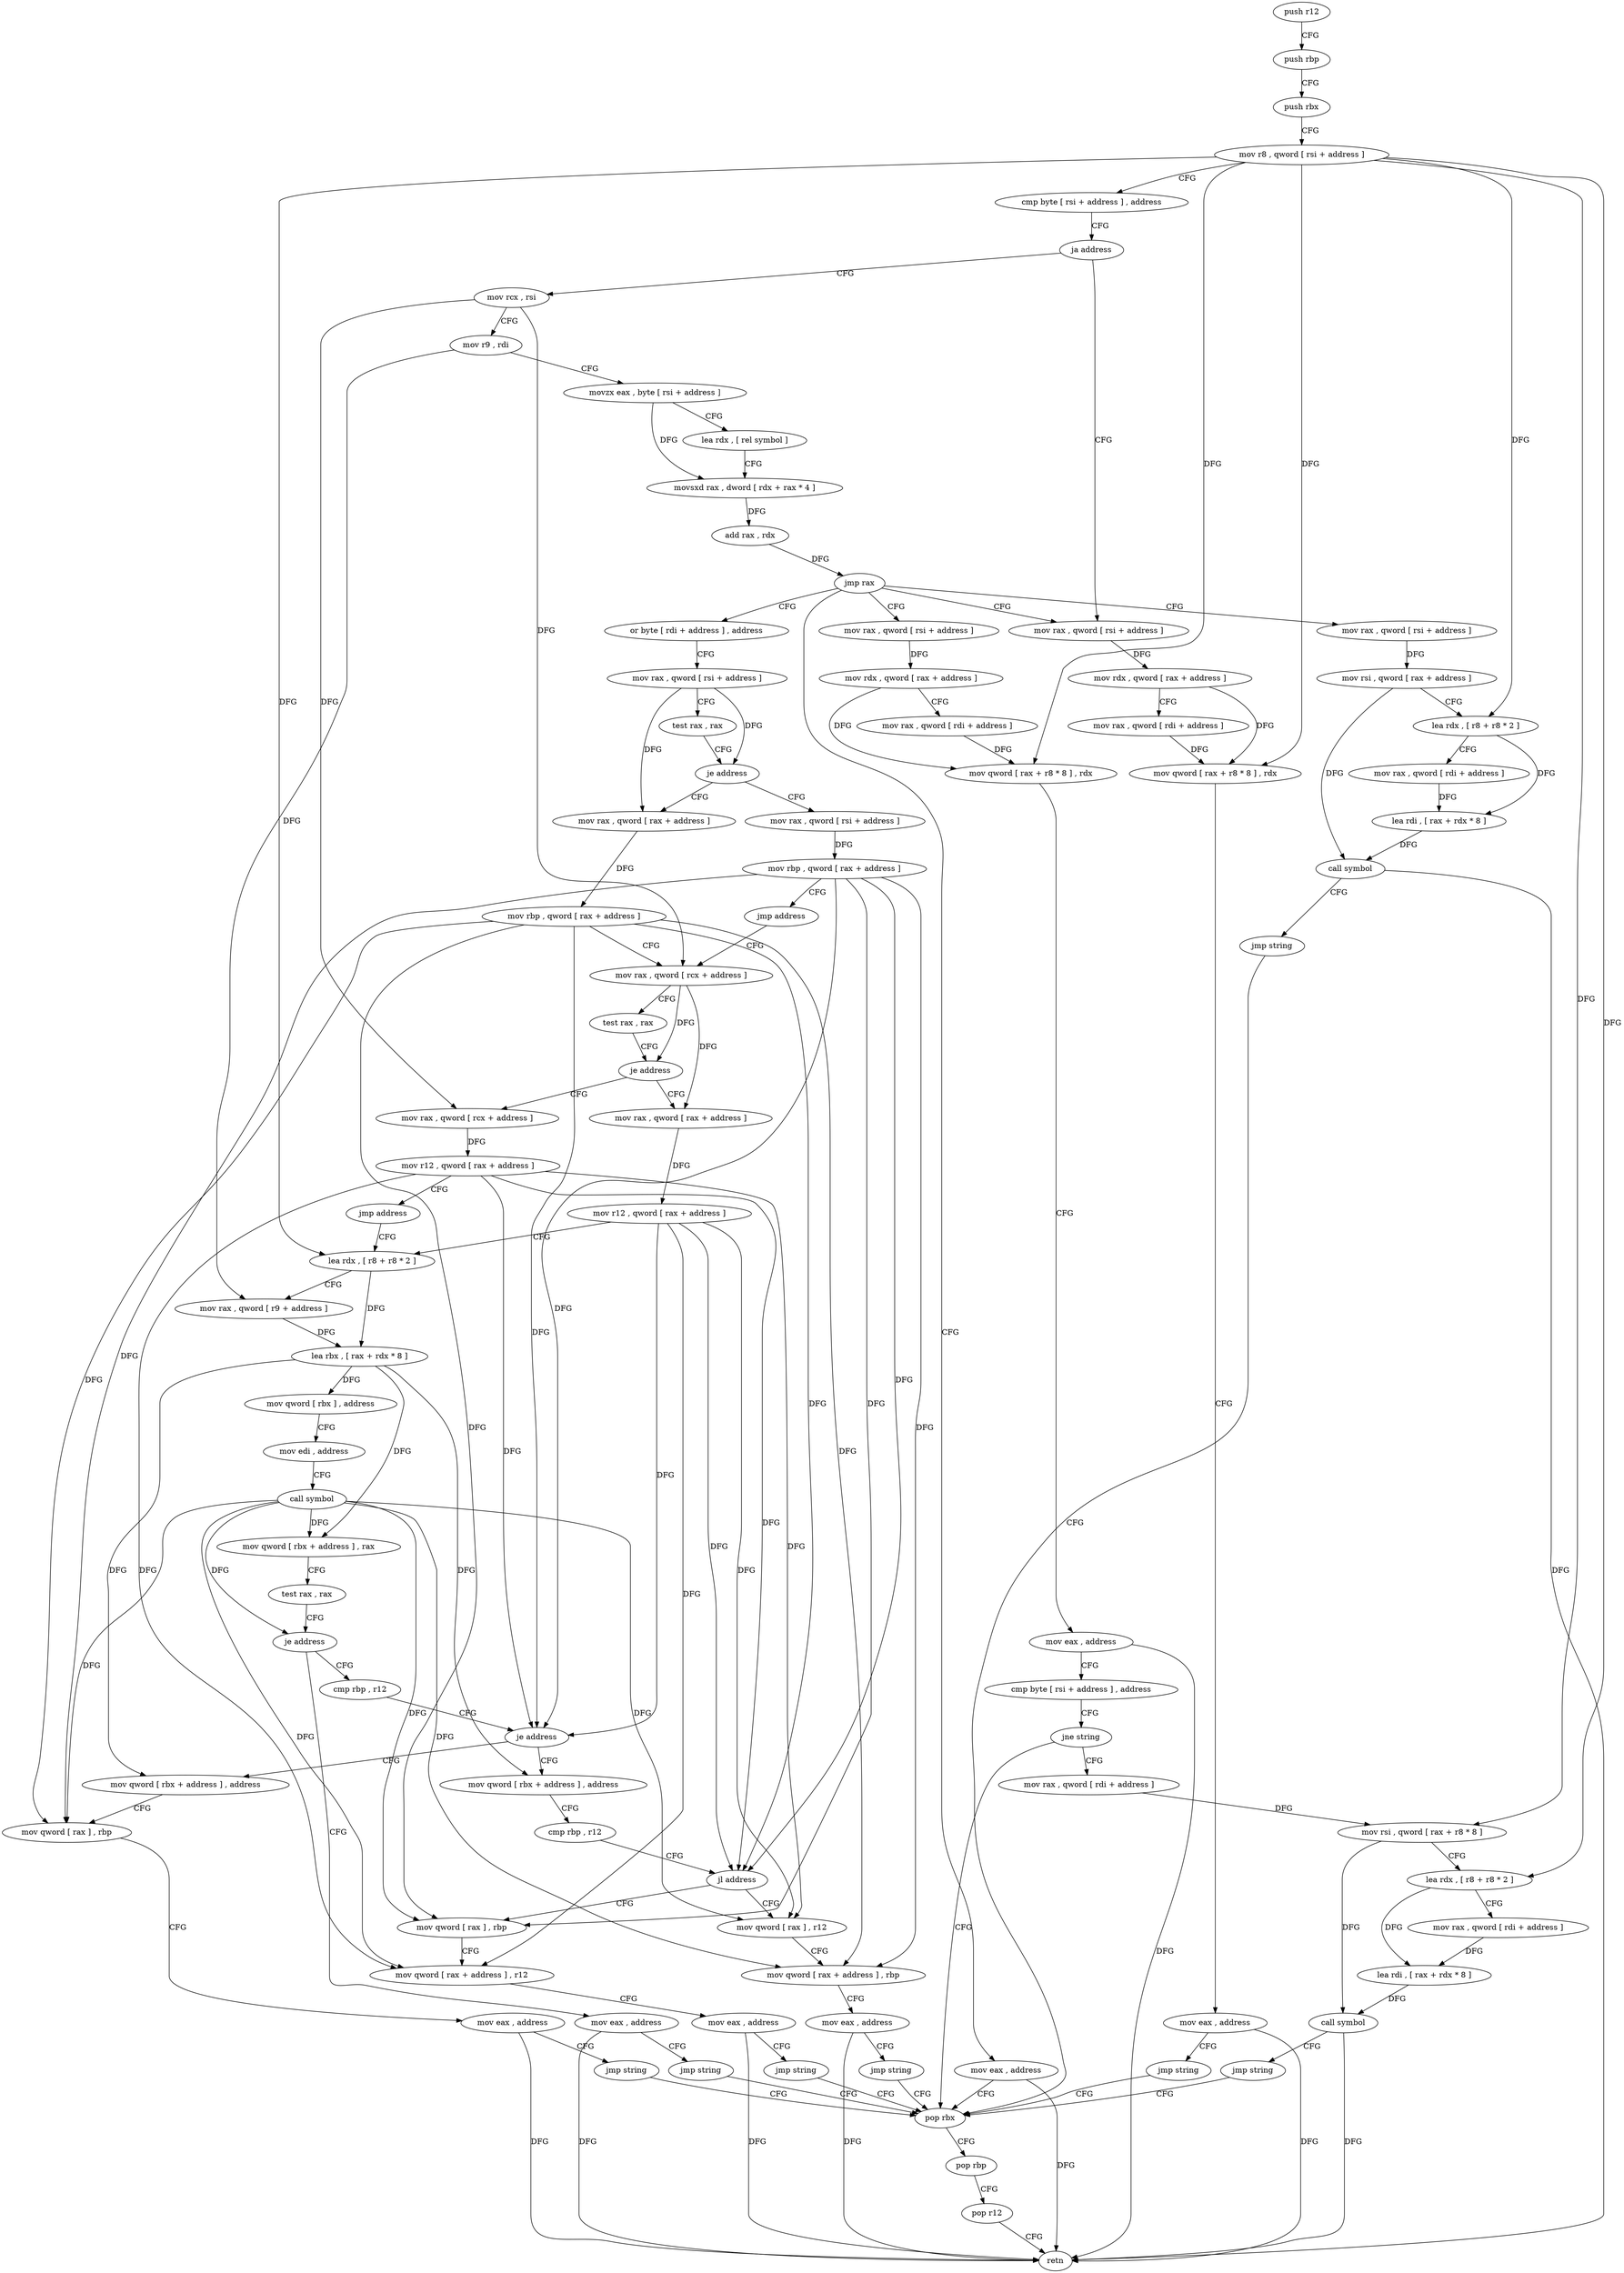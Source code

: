digraph "func" {
"4242655" [label = "push r12" ]
"4242657" [label = "push rbp" ]
"4242658" [label = "push rbx" ]
"4242659" [label = "mov r8 , qword [ rsi + address ]" ]
"4242663" [label = "cmp byte [ rsi + address ] , address" ]
"4242667" [label = "ja address" ]
"4242950" [label = "mov rax , qword [ rsi + address ]" ]
"4242673" [label = "mov rcx , rsi" ]
"4242954" [label = "mov rdx , qword [ rax + address ]" ]
"4242958" [label = "mov rax , qword [ rdi + address ]" ]
"4242962" [label = "mov qword [ rax + r8 * 8 ] , rdx" ]
"4242966" [label = "mov eax , address" ]
"4242971" [label = "jmp string" ]
"4242978" [label = "pop rbx" ]
"4242676" [label = "mov r9 , rdi" ]
"4242679" [label = "movzx eax , byte [ rsi + address ]" ]
"4242683" [label = "lea rdx , [ rel symbol ]" ]
"4242690" [label = "movsxd rax , dword [ rdx + rax * 4 ]" ]
"4242694" [label = "add rax , rdx" ]
"4242697" [label = "jmp rax" ]
"4242699" [label = "or byte [ rdi + address ] , address" ]
"4242869" [label = "mov rax , qword [ rsi + address ]" ]
"4242896" [label = "mov rax , qword [ rsi + address ]" ]
"4242973" [label = "mov eax , address" ]
"4242979" [label = "pop rbp" ]
"4242980" [label = "pop r12" ]
"4242982" [label = "retn" ]
"4242706" [label = "mov rax , qword [ rsi + address ]" ]
"4242710" [label = "test rax , rax" ]
"4242713" [label = "je address" ]
"4242817" [label = "mov rax , qword [ rsi + address ]" ]
"4242715" [label = "mov rax , qword [ rax + address ]" ]
"4242873" [label = "mov rsi , qword [ rax + address ]" ]
"4242877" [label = "lea rdx , [ r8 + r8 * 2 ]" ]
"4242881" [label = "mov rax , qword [ rdi + address ]" ]
"4242885" [label = "lea rdi , [ rax + rdx * 8 ]" ]
"4242889" [label = "call symbol" ]
"4242894" [label = "jmp string" ]
"4242900" [label = "mov rdx , qword [ rax + address ]" ]
"4242904" [label = "mov rax , qword [ rdi + address ]" ]
"4242908" [label = "mov qword [ rax + r8 * 8 ] , rdx" ]
"4242912" [label = "mov eax , address" ]
"4242917" [label = "cmp byte [ rsi + address ] , address" ]
"4242921" [label = "jne string" ]
"4242923" [label = "mov rax , qword [ rdi + address ]" ]
"4242821" [label = "mov rbp , qword [ rax + address ]" ]
"4242825" [label = "jmp address" ]
"4242723" [label = "mov rax , qword [ rcx + address ]" ]
"4242719" [label = "mov rbp , qword [ rax + address ]" ]
"4242927" [label = "mov rsi , qword [ rax + r8 * 8 ]" ]
"4242931" [label = "lea rdx , [ r8 + r8 * 2 ]" ]
"4242935" [label = "mov rax , qword [ rdi + address ]" ]
"4242939" [label = "lea rdi , [ rax + rdx * 8 ]" ]
"4242943" [label = "call symbol" ]
"4242948" [label = "jmp string" ]
"4242727" [label = "test rax , rax" ]
"4242730" [label = "je address" ]
"4242827" [label = "mov rax , qword [ rcx + address ]" ]
"4242732" [label = "mov rax , qword [ rax + address ]" ]
"4242831" [label = "mov r12 , qword [ rax + address ]" ]
"4242835" [label = "jmp address" ]
"4242740" [label = "lea rdx , [ r8 + r8 * 2 ]" ]
"4242736" [label = "mov r12 , qword [ rax + address ]" ]
"4242744" [label = "mov rax , qword [ r9 + address ]" ]
"4242748" [label = "lea rbx , [ rax + rdx * 8 ]" ]
"4242752" [label = "mov qword [ rbx ] , address" ]
"4242759" [label = "mov edi , address" ]
"4242764" [label = "call symbol" ]
"4242769" [label = "mov qword [ rbx + address ] , rax" ]
"4242773" [label = "test rax , rax" ]
"4242776" [label = "je address" ]
"4242983" [label = "mov eax , address" ]
"4242782" [label = "cmp rbp , r12" ]
"4242988" [label = "jmp string" ]
"4242785" [label = "je address" ]
"4242837" [label = "mov qword [ rbx + address ] , address" ]
"4242787" [label = "mov qword [ rbx + address ] , address" ]
"4242845" [label = "mov qword [ rax ] , rbp" ]
"4242848" [label = "mov eax , address" ]
"4242853" [label = "jmp string" ]
"4242795" [label = "cmp rbp , r12" ]
"4242798" [label = "jl address" ]
"4242855" [label = "mov qword [ rax ] , rbp" ]
"4242800" [label = "mov qword [ rax ] , r12" ]
"4242858" [label = "mov qword [ rax + address ] , r12" ]
"4242862" [label = "mov eax , address" ]
"4242867" [label = "jmp string" ]
"4242803" [label = "mov qword [ rax + address ] , rbp" ]
"4242807" [label = "mov eax , address" ]
"4242812" [label = "jmp string" ]
"4242655" -> "4242657" [ label = "CFG" ]
"4242657" -> "4242658" [ label = "CFG" ]
"4242658" -> "4242659" [ label = "CFG" ]
"4242659" -> "4242663" [ label = "CFG" ]
"4242659" -> "4242962" [ label = "DFG" ]
"4242659" -> "4242877" [ label = "DFG" ]
"4242659" -> "4242908" [ label = "DFG" ]
"4242659" -> "4242927" [ label = "DFG" ]
"4242659" -> "4242931" [ label = "DFG" ]
"4242659" -> "4242740" [ label = "DFG" ]
"4242663" -> "4242667" [ label = "CFG" ]
"4242667" -> "4242950" [ label = "CFG" ]
"4242667" -> "4242673" [ label = "CFG" ]
"4242950" -> "4242954" [ label = "DFG" ]
"4242673" -> "4242676" [ label = "CFG" ]
"4242673" -> "4242723" [ label = "DFG" ]
"4242673" -> "4242827" [ label = "DFG" ]
"4242954" -> "4242958" [ label = "CFG" ]
"4242954" -> "4242962" [ label = "DFG" ]
"4242958" -> "4242962" [ label = "DFG" ]
"4242962" -> "4242966" [ label = "CFG" ]
"4242966" -> "4242971" [ label = "CFG" ]
"4242966" -> "4242982" [ label = "DFG" ]
"4242971" -> "4242978" [ label = "CFG" ]
"4242978" -> "4242979" [ label = "CFG" ]
"4242676" -> "4242679" [ label = "CFG" ]
"4242676" -> "4242744" [ label = "DFG" ]
"4242679" -> "4242683" [ label = "CFG" ]
"4242679" -> "4242690" [ label = "DFG" ]
"4242683" -> "4242690" [ label = "CFG" ]
"4242690" -> "4242694" [ label = "DFG" ]
"4242694" -> "4242697" [ label = "DFG" ]
"4242697" -> "4242699" [ label = "CFG" ]
"4242697" -> "4242869" [ label = "CFG" ]
"4242697" -> "4242896" [ label = "CFG" ]
"4242697" -> "4242950" [ label = "CFG" ]
"4242697" -> "4242973" [ label = "CFG" ]
"4242699" -> "4242706" [ label = "CFG" ]
"4242869" -> "4242873" [ label = "DFG" ]
"4242896" -> "4242900" [ label = "DFG" ]
"4242973" -> "4242978" [ label = "CFG" ]
"4242973" -> "4242982" [ label = "DFG" ]
"4242979" -> "4242980" [ label = "CFG" ]
"4242980" -> "4242982" [ label = "CFG" ]
"4242706" -> "4242710" [ label = "CFG" ]
"4242706" -> "4242713" [ label = "DFG" ]
"4242706" -> "4242715" [ label = "DFG" ]
"4242710" -> "4242713" [ label = "CFG" ]
"4242713" -> "4242817" [ label = "CFG" ]
"4242713" -> "4242715" [ label = "CFG" ]
"4242817" -> "4242821" [ label = "DFG" ]
"4242715" -> "4242719" [ label = "DFG" ]
"4242873" -> "4242877" [ label = "CFG" ]
"4242873" -> "4242889" [ label = "DFG" ]
"4242877" -> "4242881" [ label = "CFG" ]
"4242877" -> "4242885" [ label = "DFG" ]
"4242881" -> "4242885" [ label = "DFG" ]
"4242885" -> "4242889" [ label = "DFG" ]
"4242889" -> "4242894" [ label = "CFG" ]
"4242889" -> "4242982" [ label = "DFG" ]
"4242894" -> "4242978" [ label = "CFG" ]
"4242900" -> "4242904" [ label = "CFG" ]
"4242900" -> "4242908" [ label = "DFG" ]
"4242904" -> "4242908" [ label = "DFG" ]
"4242908" -> "4242912" [ label = "CFG" ]
"4242912" -> "4242917" [ label = "CFG" ]
"4242912" -> "4242982" [ label = "DFG" ]
"4242917" -> "4242921" [ label = "CFG" ]
"4242921" -> "4242978" [ label = "CFG" ]
"4242921" -> "4242923" [ label = "CFG" ]
"4242923" -> "4242927" [ label = "DFG" ]
"4242821" -> "4242825" [ label = "CFG" ]
"4242821" -> "4242785" [ label = "DFG" ]
"4242821" -> "4242845" [ label = "DFG" ]
"4242821" -> "4242798" [ label = "DFG" ]
"4242821" -> "4242855" [ label = "DFG" ]
"4242821" -> "4242803" [ label = "DFG" ]
"4242825" -> "4242723" [ label = "CFG" ]
"4242723" -> "4242727" [ label = "CFG" ]
"4242723" -> "4242730" [ label = "DFG" ]
"4242723" -> "4242732" [ label = "DFG" ]
"4242719" -> "4242723" [ label = "CFG" ]
"4242719" -> "4242785" [ label = "DFG" ]
"4242719" -> "4242845" [ label = "DFG" ]
"4242719" -> "4242798" [ label = "DFG" ]
"4242719" -> "4242855" [ label = "DFG" ]
"4242719" -> "4242803" [ label = "DFG" ]
"4242927" -> "4242931" [ label = "CFG" ]
"4242927" -> "4242943" [ label = "DFG" ]
"4242931" -> "4242935" [ label = "CFG" ]
"4242931" -> "4242939" [ label = "DFG" ]
"4242935" -> "4242939" [ label = "DFG" ]
"4242939" -> "4242943" [ label = "DFG" ]
"4242943" -> "4242948" [ label = "CFG" ]
"4242943" -> "4242982" [ label = "DFG" ]
"4242948" -> "4242978" [ label = "CFG" ]
"4242727" -> "4242730" [ label = "CFG" ]
"4242730" -> "4242827" [ label = "CFG" ]
"4242730" -> "4242732" [ label = "CFG" ]
"4242827" -> "4242831" [ label = "DFG" ]
"4242732" -> "4242736" [ label = "DFG" ]
"4242831" -> "4242835" [ label = "CFG" ]
"4242831" -> "4242785" [ label = "DFG" ]
"4242831" -> "4242798" [ label = "DFG" ]
"4242831" -> "4242858" [ label = "DFG" ]
"4242831" -> "4242800" [ label = "DFG" ]
"4242835" -> "4242740" [ label = "CFG" ]
"4242740" -> "4242744" [ label = "CFG" ]
"4242740" -> "4242748" [ label = "DFG" ]
"4242736" -> "4242740" [ label = "CFG" ]
"4242736" -> "4242785" [ label = "DFG" ]
"4242736" -> "4242798" [ label = "DFG" ]
"4242736" -> "4242858" [ label = "DFG" ]
"4242736" -> "4242800" [ label = "DFG" ]
"4242744" -> "4242748" [ label = "DFG" ]
"4242748" -> "4242752" [ label = "DFG" ]
"4242748" -> "4242769" [ label = "DFG" ]
"4242748" -> "4242837" [ label = "DFG" ]
"4242748" -> "4242787" [ label = "DFG" ]
"4242752" -> "4242759" [ label = "CFG" ]
"4242759" -> "4242764" [ label = "CFG" ]
"4242764" -> "4242769" [ label = "DFG" ]
"4242764" -> "4242776" [ label = "DFG" ]
"4242764" -> "4242845" [ label = "DFG" ]
"4242764" -> "4242855" [ label = "DFG" ]
"4242764" -> "4242858" [ label = "DFG" ]
"4242764" -> "4242800" [ label = "DFG" ]
"4242764" -> "4242803" [ label = "DFG" ]
"4242769" -> "4242773" [ label = "CFG" ]
"4242773" -> "4242776" [ label = "CFG" ]
"4242776" -> "4242983" [ label = "CFG" ]
"4242776" -> "4242782" [ label = "CFG" ]
"4242983" -> "4242988" [ label = "CFG" ]
"4242983" -> "4242982" [ label = "DFG" ]
"4242782" -> "4242785" [ label = "CFG" ]
"4242988" -> "4242978" [ label = "CFG" ]
"4242785" -> "4242837" [ label = "CFG" ]
"4242785" -> "4242787" [ label = "CFG" ]
"4242837" -> "4242845" [ label = "CFG" ]
"4242787" -> "4242795" [ label = "CFG" ]
"4242845" -> "4242848" [ label = "CFG" ]
"4242848" -> "4242853" [ label = "CFG" ]
"4242848" -> "4242982" [ label = "DFG" ]
"4242853" -> "4242978" [ label = "CFG" ]
"4242795" -> "4242798" [ label = "CFG" ]
"4242798" -> "4242855" [ label = "CFG" ]
"4242798" -> "4242800" [ label = "CFG" ]
"4242855" -> "4242858" [ label = "CFG" ]
"4242800" -> "4242803" [ label = "CFG" ]
"4242858" -> "4242862" [ label = "CFG" ]
"4242862" -> "4242867" [ label = "CFG" ]
"4242862" -> "4242982" [ label = "DFG" ]
"4242867" -> "4242978" [ label = "CFG" ]
"4242803" -> "4242807" [ label = "CFG" ]
"4242807" -> "4242812" [ label = "CFG" ]
"4242807" -> "4242982" [ label = "DFG" ]
"4242812" -> "4242978" [ label = "CFG" ]
}
